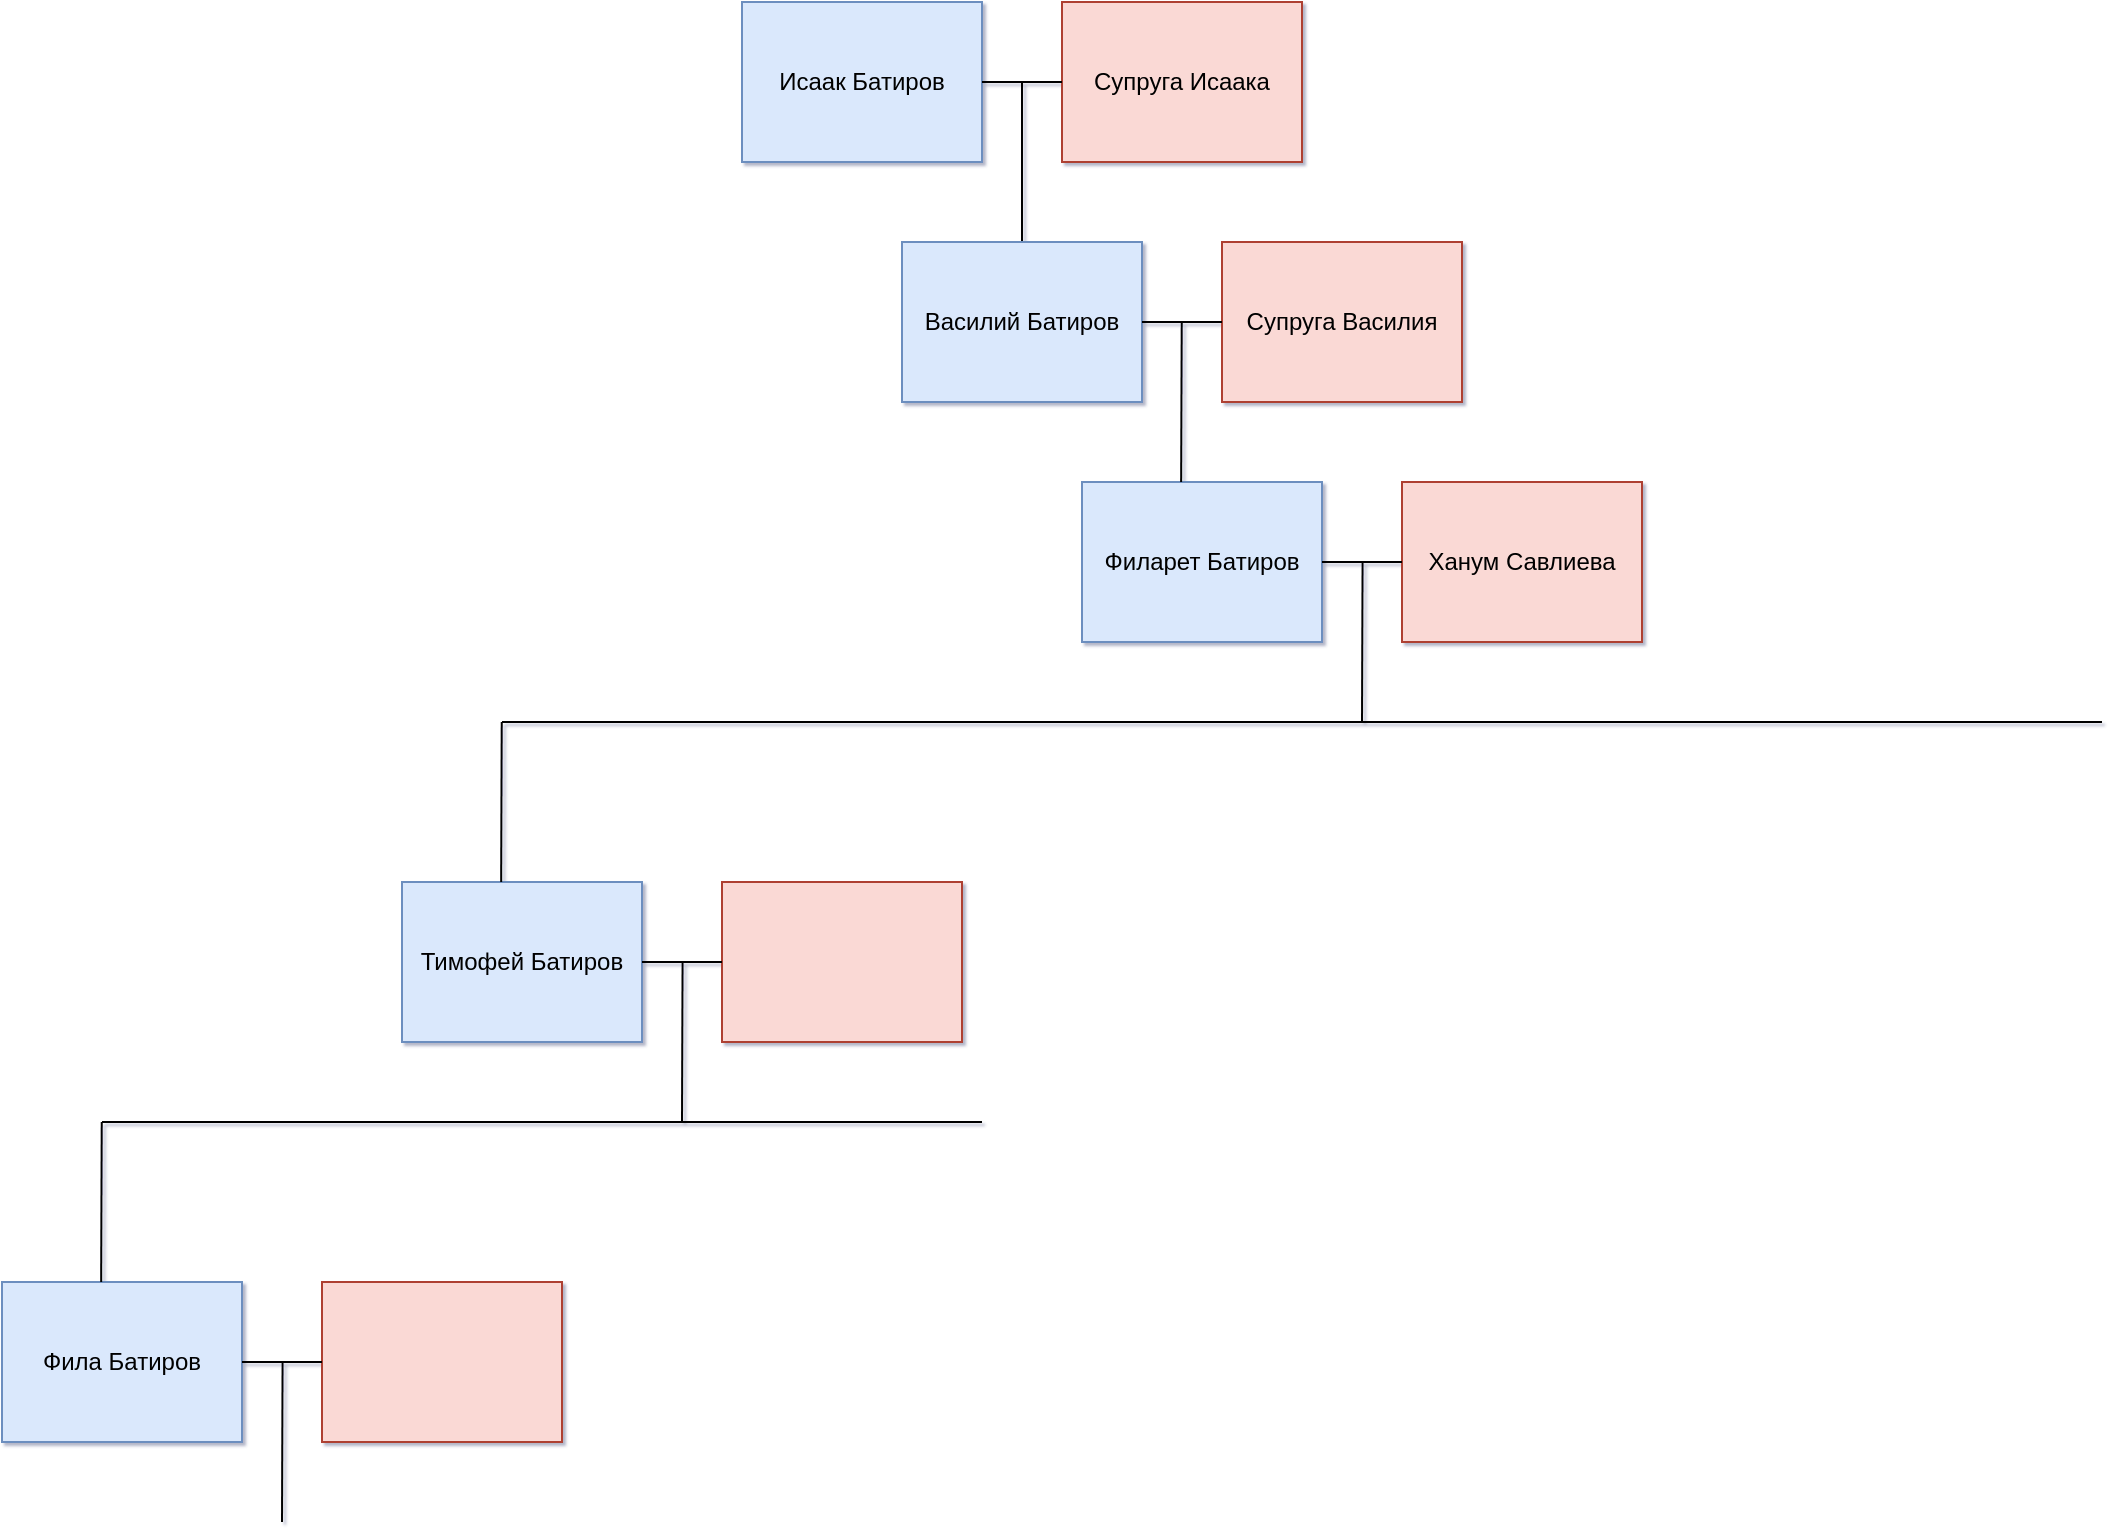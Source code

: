 <mxfile version="17.4.1" type="github"><diagram id="wWHne-ShAnKqNN_yMTwA" name="Page-1"><mxGraphModel dx="1543" dy="386" grid="1" gridSize="10" guides="1" tooltips="1" connect="1" arrows="1" fold="1" page="1" pageScale="1" pageWidth="827" pageHeight="1169" math="0" shadow="1"><root><mxCell id="0"/><mxCell id="1" parent="0"/><mxCell id="8azdgzAkr9T4j-si9GLJ-1" value="Исаак Батиров" style="rounded=0;whiteSpace=wrap;html=1;fillColor=#dae8fc;strokeColor=#6c8ebf;" vertex="1" parent="1"><mxGeometry x="320" y="40" width="120" height="80" as="geometry"/></mxCell><mxCell id="8azdgzAkr9T4j-si9GLJ-2" value="Супруга Исаака" style="rounded=0;whiteSpace=wrap;html=1;fillColor=#fad9d5;strokeColor=#ae4132;" vertex="1" parent="1"><mxGeometry x="480" y="40" width="120" height="80" as="geometry"/></mxCell><mxCell id="8azdgzAkr9T4j-si9GLJ-3" value="" style="endArrow=none;html=1;rounded=0;entryX=1;entryY=0.5;entryDx=0;entryDy=0;" edge="1" parent="1" source="8azdgzAkr9T4j-si9GLJ-2" target="8azdgzAkr9T4j-si9GLJ-1"><mxGeometry width="50" height="50" relative="1" as="geometry"><mxPoint x="390" y="310" as="sourcePoint"/><mxPoint x="440" y="260" as="targetPoint"/></mxGeometry></mxCell><mxCell id="8azdgzAkr9T4j-si9GLJ-4" value="" style="endArrow=none;html=1;rounded=0;exitX=0.5;exitY=0;exitDx=0;exitDy=0;" edge="1" parent="1" source="8azdgzAkr9T4j-si9GLJ-7"><mxGeometry width="50" height="50" relative="1" as="geometry"><mxPoint x="460" y="160" as="sourcePoint"/><mxPoint x="460" y="80" as="targetPoint"/></mxGeometry></mxCell><mxCell id="8azdgzAkr9T4j-si9GLJ-5" style="edgeStyle=orthogonalEdgeStyle;rounded=0;orthogonalLoop=1;jettySize=auto;html=1;exitX=0.5;exitY=1;exitDx=0;exitDy=0;" edge="1" parent="1" source="8azdgzAkr9T4j-si9GLJ-2" target="8azdgzAkr9T4j-si9GLJ-2"><mxGeometry relative="1" as="geometry"/></mxCell><mxCell id="8azdgzAkr9T4j-si9GLJ-7" value="Василий Батиров" style="rounded=0;whiteSpace=wrap;html=1;fillColor=#dae8fc;strokeColor=#6c8ebf;" vertex="1" parent="1"><mxGeometry x="400" y="160" width="120" height="80" as="geometry"/></mxCell><mxCell id="8azdgzAkr9T4j-si9GLJ-8" value="Супруга Василия" style="rounded=0;whiteSpace=wrap;html=1;fillColor=#fad9d5;strokeColor=#ae4132;" vertex="1" parent="1"><mxGeometry x="560" y="160" width="120" height="80" as="geometry"/></mxCell><mxCell id="8azdgzAkr9T4j-si9GLJ-9" value="" style="endArrow=none;html=1;rounded=0;entryX=1;entryY=0.5;entryDx=0;entryDy=0;" edge="1" parent="1" source="8azdgzAkr9T4j-si9GLJ-8" target="8azdgzAkr9T4j-si9GLJ-7"><mxGeometry width="50" height="50" relative="1" as="geometry"><mxPoint x="470" y="430" as="sourcePoint"/><mxPoint x="520" y="380" as="targetPoint"/></mxGeometry></mxCell><mxCell id="8azdgzAkr9T4j-si9GLJ-10" style="edgeStyle=orthogonalEdgeStyle;rounded=0;orthogonalLoop=1;jettySize=auto;html=1;exitX=0.5;exitY=1;exitDx=0;exitDy=0;" edge="1" parent="1" source="8azdgzAkr9T4j-si9GLJ-8" target="8azdgzAkr9T4j-si9GLJ-8"><mxGeometry relative="1" as="geometry"/></mxCell><mxCell id="8azdgzAkr9T4j-si9GLJ-11" value="Филарет Батиров" style="rounded=0;whiteSpace=wrap;html=1;fillColor=#dae8fc;strokeColor=#6c8ebf;" vertex="1" parent="1"><mxGeometry x="490" y="280" width="120" height="80" as="geometry"/></mxCell><mxCell id="8azdgzAkr9T4j-si9GLJ-12" value="Ханум Савлиева" style="rounded=0;whiteSpace=wrap;html=1;fillColor=#fad9d5;strokeColor=#ae4132;" vertex="1" parent="1"><mxGeometry x="650" y="280" width="120" height="80" as="geometry"/></mxCell><mxCell id="8azdgzAkr9T4j-si9GLJ-13" value="" style="endArrow=none;html=1;rounded=0;entryX=1;entryY=0.5;entryDx=0;entryDy=0;" edge="1" parent="1" source="8azdgzAkr9T4j-si9GLJ-12" target="8azdgzAkr9T4j-si9GLJ-11"><mxGeometry width="50" height="50" relative="1" as="geometry"><mxPoint x="560" y="550" as="sourcePoint"/><mxPoint x="610" y="500" as="targetPoint"/></mxGeometry></mxCell><mxCell id="8azdgzAkr9T4j-si9GLJ-14" style="edgeStyle=orthogonalEdgeStyle;rounded=0;orthogonalLoop=1;jettySize=auto;html=1;exitX=0.5;exitY=1;exitDx=0;exitDy=0;" edge="1" parent="1" source="8azdgzAkr9T4j-si9GLJ-12" target="8azdgzAkr9T4j-si9GLJ-12"><mxGeometry relative="1" as="geometry"/></mxCell><mxCell id="8azdgzAkr9T4j-si9GLJ-15" value="" style="endArrow=none;html=1;rounded=0;" edge="1" parent="1"><mxGeometry width="50" height="50" relative="1" as="geometry"><mxPoint x="630" y="400" as="sourcePoint"/><mxPoint x="630.29" y="320" as="targetPoint"/></mxGeometry></mxCell><mxCell id="8azdgzAkr9T4j-si9GLJ-16" value="" style="endArrow=none;html=1;rounded=0;" edge="1" parent="1"><mxGeometry width="50" height="50" relative="1" as="geometry"><mxPoint x="200" y="400" as="sourcePoint"/><mxPoint x="1000" y="400" as="targetPoint"/></mxGeometry></mxCell><mxCell id="8azdgzAkr9T4j-si9GLJ-17" value="" style="endArrow=none;html=1;rounded=0;" edge="1" parent="1"><mxGeometry width="50" height="50" relative="1" as="geometry"><mxPoint x="539.58" y="280.0" as="sourcePoint"/><mxPoint x="539.87" y="200" as="targetPoint"/></mxGeometry></mxCell><mxCell id="8azdgzAkr9T4j-si9GLJ-18" value="Тимофей Батиров" style="rounded=0;whiteSpace=wrap;html=1;fillColor=#dae8fc;strokeColor=#6c8ebf;" vertex="1" parent="1"><mxGeometry x="150" y="480" width="120" height="80" as="geometry"/></mxCell><mxCell id="8azdgzAkr9T4j-si9GLJ-19" value="" style="rounded=0;whiteSpace=wrap;html=1;fillColor=#fad9d5;strokeColor=#ae4132;" vertex="1" parent="1"><mxGeometry x="310" y="480" width="120" height="80" as="geometry"/></mxCell><mxCell id="8azdgzAkr9T4j-si9GLJ-20" value="" style="endArrow=none;html=1;rounded=0;entryX=1;entryY=0.5;entryDx=0;entryDy=0;" edge="1" parent="1" source="8azdgzAkr9T4j-si9GLJ-19" target="8azdgzAkr9T4j-si9GLJ-18"><mxGeometry width="50" height="50" relative="1" as="geometry"><mxPoint x="220" y="750" as="sourcePoint"/><mxPoint x="270" y="700" as="targetPoint"/></mxGeometry></mxCell><mxCell id="8azdgzAkr9T4j-si9GLJ-21" value="" style="endArrow=none;html=1;rounded=0;" edge="1" parent="1"><mxGeometry width="50" height="50" relative="1" as="geometry"><mxPoint x="290" y="600.0" as="sourcePoint"/><mxPoint x="290.29" y="520" as="targetPoint"/></mxGeometry></mxCell><mxCell id="8azdgzAkr9T4j-si9GLJ-22" value="" style="endArrow=none;html=1;rounded=0;" edge="1" parent="1"><mxGeometry width="50" height="50" relative="1" as="geometry"><mxPoint x="199.58" y="480.0" as="sourcePoint"/><mxPoint x="199.87" y="400" as="targetPoint"/></mxGeometry></mxCell><mxCell id="8azdgzAkr9T4j-si9GLJ-23" value="" style="endArrow=none;html=1;rounded=0;" edge="1" parent="1"><mxGeometry width="50" height="50" relative="1" as="geometry"><mxPoint y="600" as="sourcePoint"/><mxPoint x="440" y="600.0" as="targetPoint"/></mxGeometry></mxCell><mxCell id="8azdgzAkr9T4j-si9GLJ-26" value="Фила Батиров" style="rounded=0;whiteSpace=wrap;html=1;fillColor=#dae8fc;strokeColor=#6c8ebf;" vertex="1" parent="1"><mxGeometry x="-50" y="680" width="120" height="80" as="geometry"/></mxCell><mxCell id="8azdgzAkr9T4j-si9GLJ-27" value="" style="rounded=0;whiteSpace=wrap;html=1;fillColor=#fad9d5;strokeColor=#ae4132;" vertex="1" parent="1"><mxGeometry x="110" y="680" width="120" height="80" as="geometry"/></mxCell><mxCell id="8azdgzAkr9T4j-si9GLJ-28" value="" style="endArrow=none;html=1;rounded=0;entryX=1;entryY=0.5;entryDx=0;entryDy=0;" edge="1" parent="1" source="8azdgzAkr9T4j-si9GLJ-27" target="8azdgzAkr9T4j-si9GLJ-26"><mxGeometry width="50" height="50" relative="1" as="geometry"><mxPoint x="20" y="950" as="sourcePoint"/><mxPoint x="70" y="900" as="targetPoint"/></mxGeometry></mxCell><mxCell id="8azdgzAkr9T4j-si9GLJ-29" value="" style="endArrow=none;html=1;rounded=0;" edge="1" parent="1"><mxGeometry width="50" height="50" relative="1" as="geometry"><mxPoint x="90" y="800.0" as="sourcePoint"/><mxPoint x="90.29" y="720" as="targetPoint"/></mxGeometry></mxCell><mxCell id="8azdgzAkr9T4j-si9GLJ-30" value="" style="endArrow=none;html=1;rounded=0;" edge="1" parent="1"><mxGeometry width="50" height="50" relative="1" as="geometry"><mxPoint x="-0.42" y="680.0" as="sourcePoint"/><mxPoint x="-0.13" y="600" as="targetPoint"/></mxGeometry></mxCell></root></mxGraphModel></diagram></mxfile>